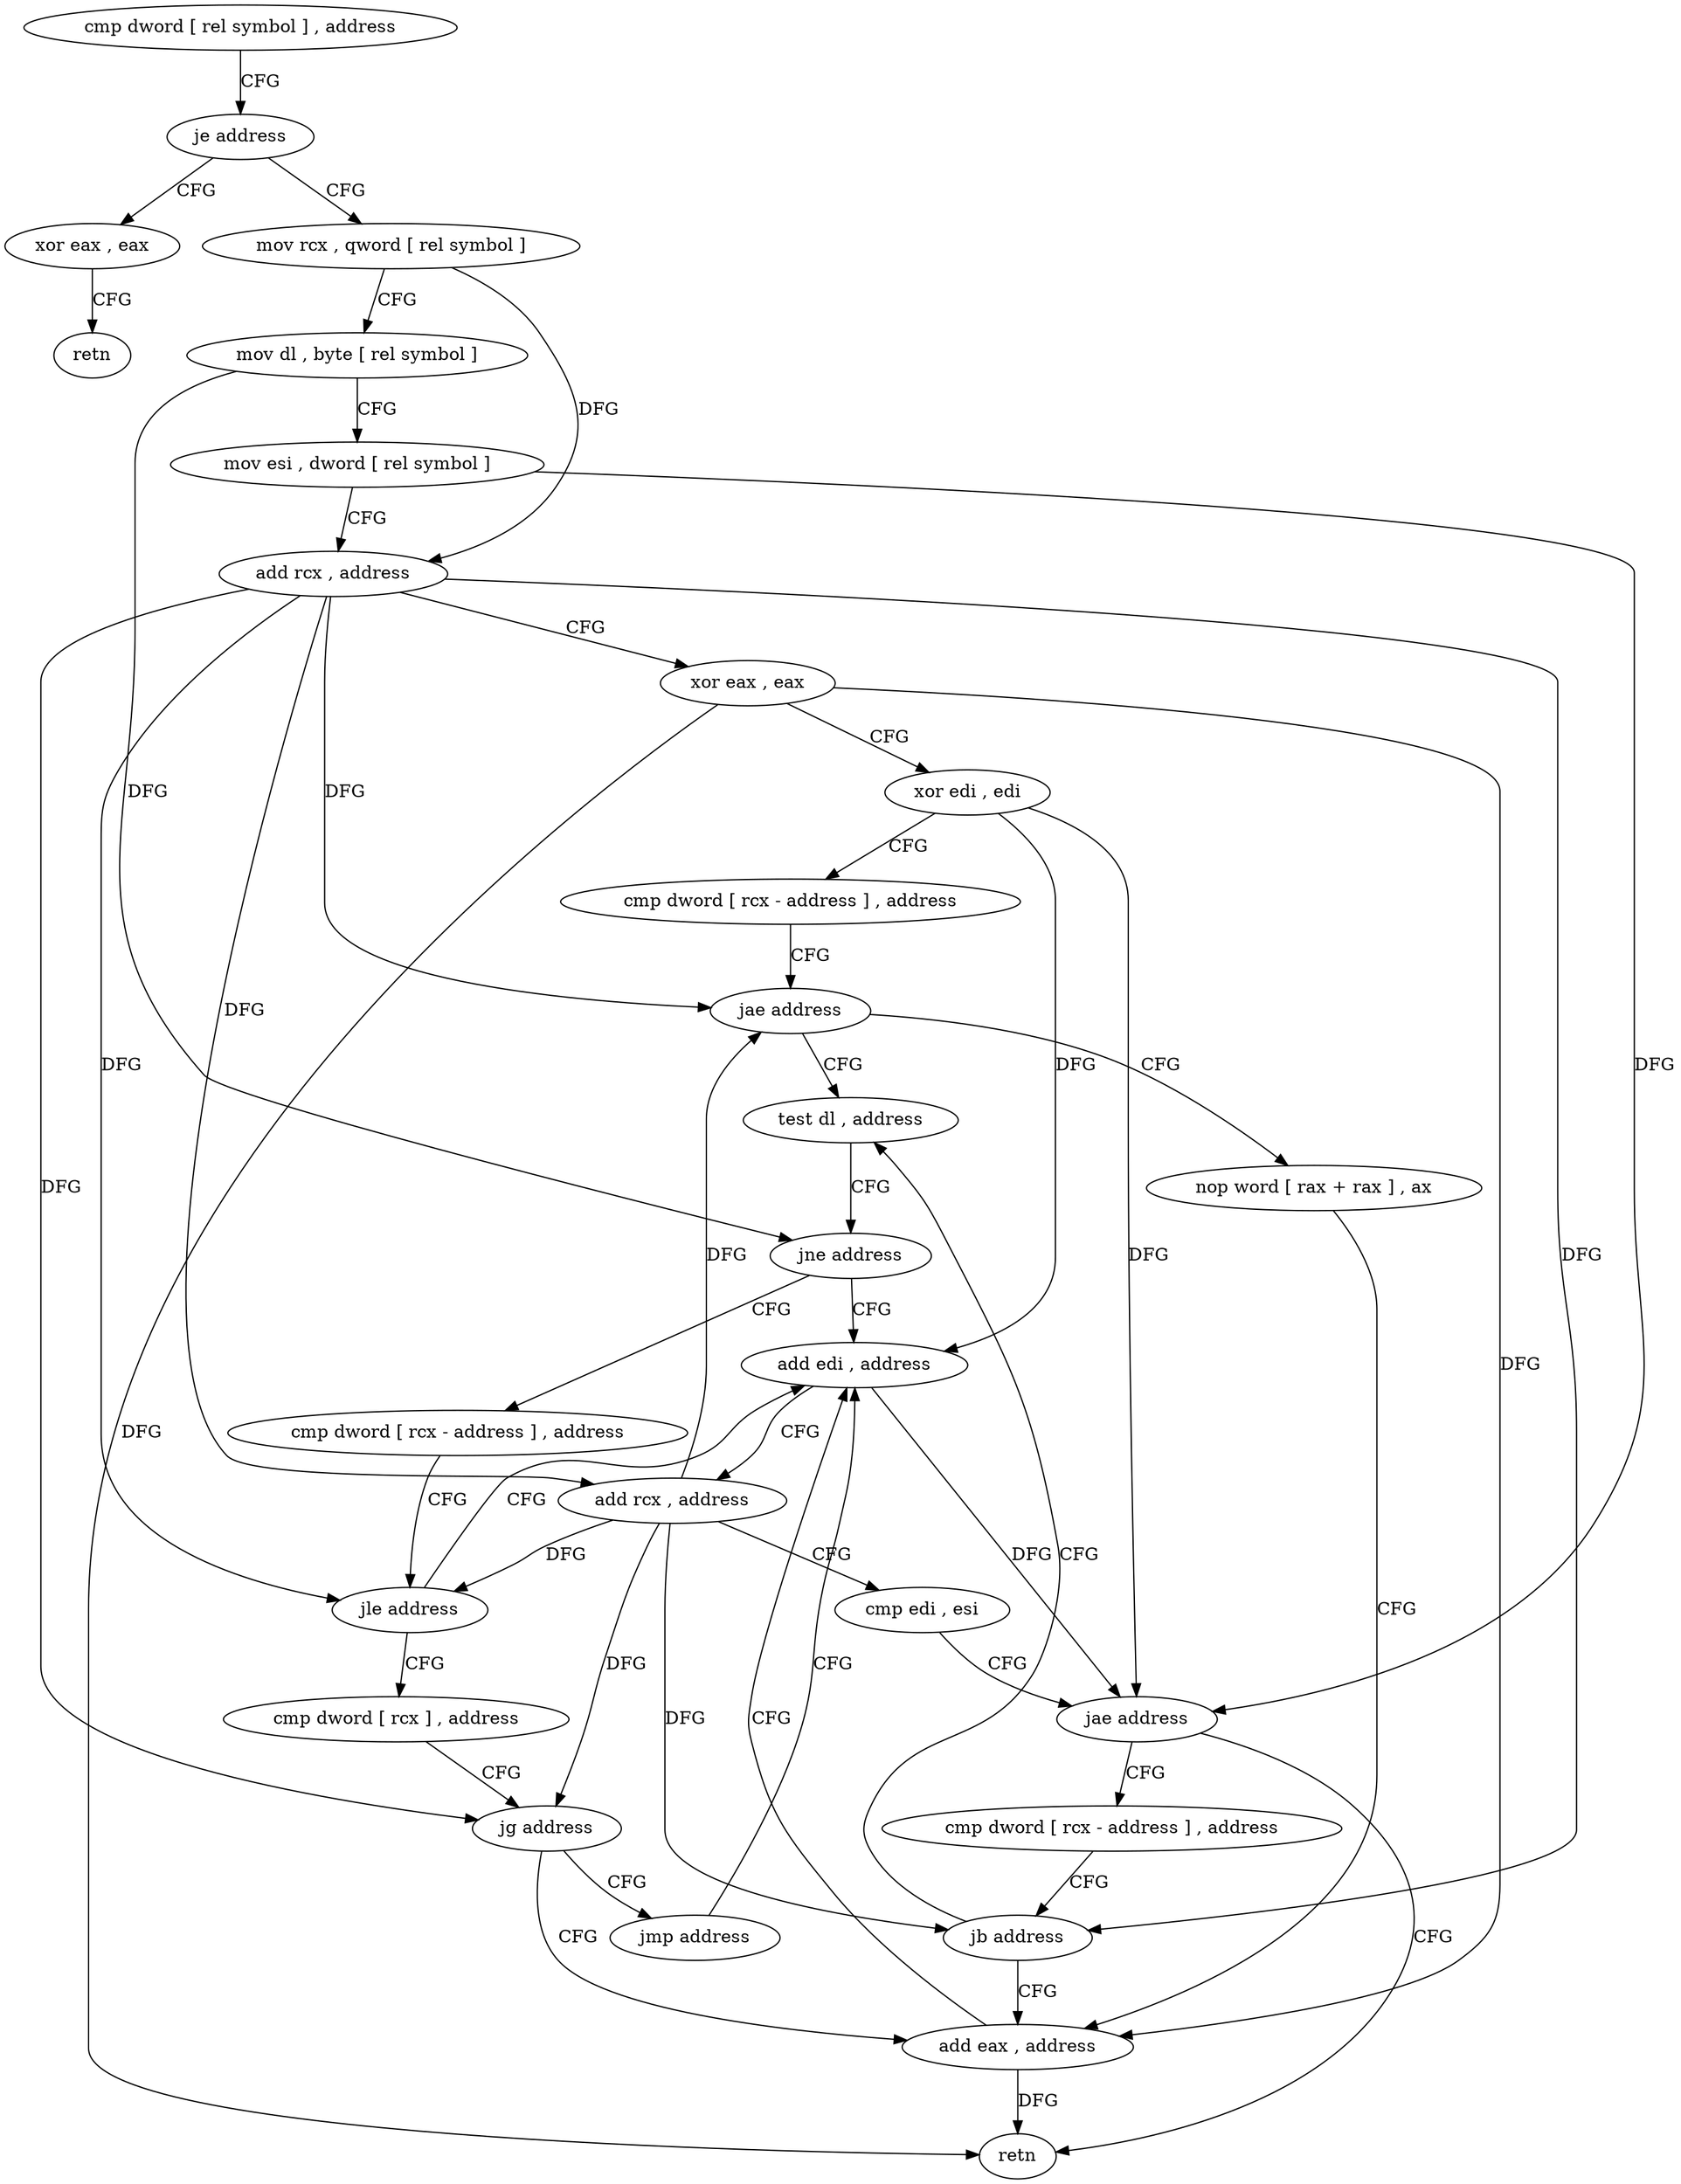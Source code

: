 digraph "func" {
"4212640" [label = "cmp dword [ rel symbol ] , address" ]
"4212647" [label = "je address" ]
"4212727" [label = "xor eax , eax" ]
"4212649" [label = "mov rcx , qword [ rel symbol ]" ]
"4212729" [label = "retn" ]
"4212656" [label = "mov dl , byte [ rel symbol ]" ]
"4212662" [label = "mov esi , dword [ rel symbol ]" ]
"4212668" [label = "add rcx , address" ]
"4212672" [label = "xor eax , eax" ]
"4212674" [label = "xor edi , edi" ]
"4212676" [label = "cmp dword [ rcx - address ] , address" ]
"4212680" [label = "jae address" ]
"4212708" [label = "test dl , address" ]
"4212682" [label = "nop word [ rax + rax ] , ax" ]
"4212711" [label = "jne address" ]
"4212691" [label = "add edi , address" ]
"4212713" [label = "cmp dword [ rcx - address ] , address" ]
"4212688" [label = "add eax , address" ]
"4212694" [label = "add rcx , address" ]
"4212698" [label = "cmp edi , esi" ]
"4212700" [label = "jae address" ]
"4212726" [label = "retn" ]
"4212702" [label = "cmp dword [ rcx - address ] , address" ]
"4212717" [label = "jle address" ]
"4212719" [label = "cmp dword [ rcx ] , address" ]
"4212706" [label = "jb address" ]
"4212722" [label = "jg address" ]
"4212724" [label = "jmp address" ]
"4212640" -> "4212647" [ label = "CFG" ]
"4212647" -> "4212727" [ label = "CFG" ]
"4212647" -> "4212649" [ label = "CFG" ]
"4212727" -> "4212729" [ label = "CFG" ]
"4212649" -> "4212656" [ label = "CFG" ]
"4212649" -> "4212668" [ label = "DFG" ]
"4212656" -> "4212662" [ label = "CFG" ]
"4212656" -> "4212711" [ label = "DFG" ]
"4212662" -> "4212668" [ label = "CFG" ]
"4212662" -> "4212700" [ label = "DFG" ]
"4212668" -> "4212672" [ label = "CFG" ]
"4212668" -> "4212680" [ label = "DFG" ]
"4212668" -> "4212694" [ label = "DFG" ]
"4212668" -> "4212717" [ label = "DFG" ]
"4212668" -> "4212706" [ label = "DFG" ]
"4212668" -> "4212722" [ label = "DFG" ]
"4212672" -> "4212674" [ label = "CFG" ]
"4212672" -> "4212688" [ label = "DFG" ]
"4212672" -> "4212726" [ label = "DFG" ]
"4212674" -> "4212676" [ label = "CFG" ]
"4212674" -> "4212691" [ label = "DFG" ]
"4212674" -> "4212700" [ label = "DFG" ]
"4212676" -> "4212680" [ label = "CFG" ]
"4212680" -> "4212708" [ label = "CFG" ]
"4212680" -> "4212682" [ label = "CFG" ]
"4212708" -> "4212711" [ label = "CFG" ]
"4212682" -> "4212688" [ label = "CFG" ]
"4212711" -> "4212691" [ label = "CFG" ]
"4212711" -> "4212713" [ label = "CFG" ]
"4212691" -> "4212694" [ label = "CFG" ]
"4212691" -> "4212700" [ label = "DFG" ]
"4212713" -> "4212717" [ label = "CFG" ]
"4212688" -> "4212691" [ label = "CFG" ]
"4212688" -> "4212726" [ label = "DFG" ]
"4212694" -> "4212698" [ label = "CFG" ]
"4212694" -> "4212680" [ label = "DFG" ]
"4212694" -> "4212717" [ label = "DFG" ]
"4212694" -> "4212706" [ label = "DFG" ]
"4212694" -> "4212722" [ label = "DFG" ]
"4212698" -> "4212700" [ label = "CFG" ]
"4212700" -> "4212726" [ label = "CFG" ]
"4212700" -> "4212702" [ label = "CFG" ]
"4212702" -> "4212706" [ label = "CFG" ]
"4212717" -> "4212691" [ label = "CFG" ]
"4212717" -> "4212719" [ label = "CFG" ]
"4212719" -> "4212722" [ label = "CFG" ]
"4212706" -> "4212688" [ label = "CFG" ]
"4212706" -> "4212708" [ label = "CFG" ]
"4212722" -> "4212688" [ label = "CFG" ]
"4212722" -> "4212724" [ label = "CFG" ]
"4212724" -> "4212691" [ label = "CFG" ]
}
